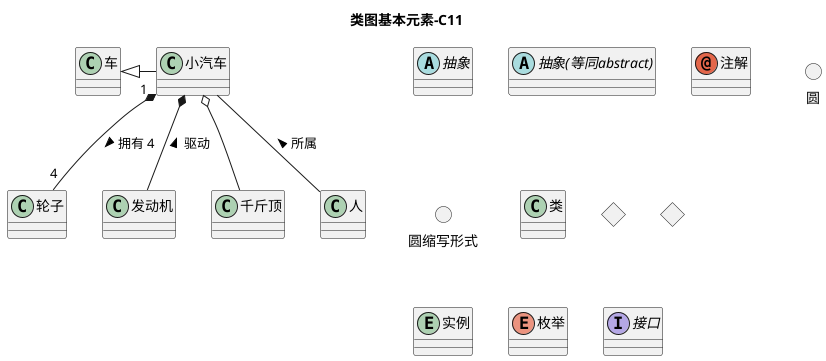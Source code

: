 @startuml
title 类图基本元素-C11

abstract        抽象
abstract class  抽象(等同abstract)
annotation      注解
circle          圆
()              圆缩写形式
class           类
diamond         菱形
<>              菱形写形式
entity          实例
enum            枚举
interface       接口

车  <|- 小汽车
小汽车 "1" *-- "4" 轮子 : 拥有 4 >
小汽车 *-- 发动机 : 驱动 <
小汽车 o-- 千斤顶
小汽车 -- 人 : < 所属
@enduml


@startuml
title 类图访问权限控制-C12

class Object << general >>
Object <|- Array
Object : ~ equals()

note "This is a floating note" as N1

Object .. N1
N1 .. Array

class Array
note left: On last defined class

Array : - Object[] datas
Array : # size()
class Array {
    - int size
    + get_by_index(id)
}
@enduml


@startuml
title 类图访问权限控制显示文本-C13

skinparam classAttributeIconSize 0

Object <|- Array
Object : ~ equals()
Array : - Object[] datas
Array : # size()
class Array {
    - int size
    + get_by_index(id)
}
@enduml


@startuml
title 泛型-C14

class Foo<? extends Element> {
  int size()
}
Foo *- Element
@enduml


@startuml
title 箭头方向控制-C15

left to right direction
教室 o- 学生
老师 .o 教室

教室 *-- 椅子
教室 *-up- 黑板
教室 *-- 桌子
@enduml


@startuml
title 继承关系分组-C16

skinparam groupInheritance 3

A1 <|-- B1

A2 <|-- B2
A2 <|-- C2

A3 <|-- B3
A3 <|-- C3
A3 <|-- D3

A4 <|-- B4
A4 <|-- C4
A4 <|-- D4
A4 <|-- E4
@enduml
